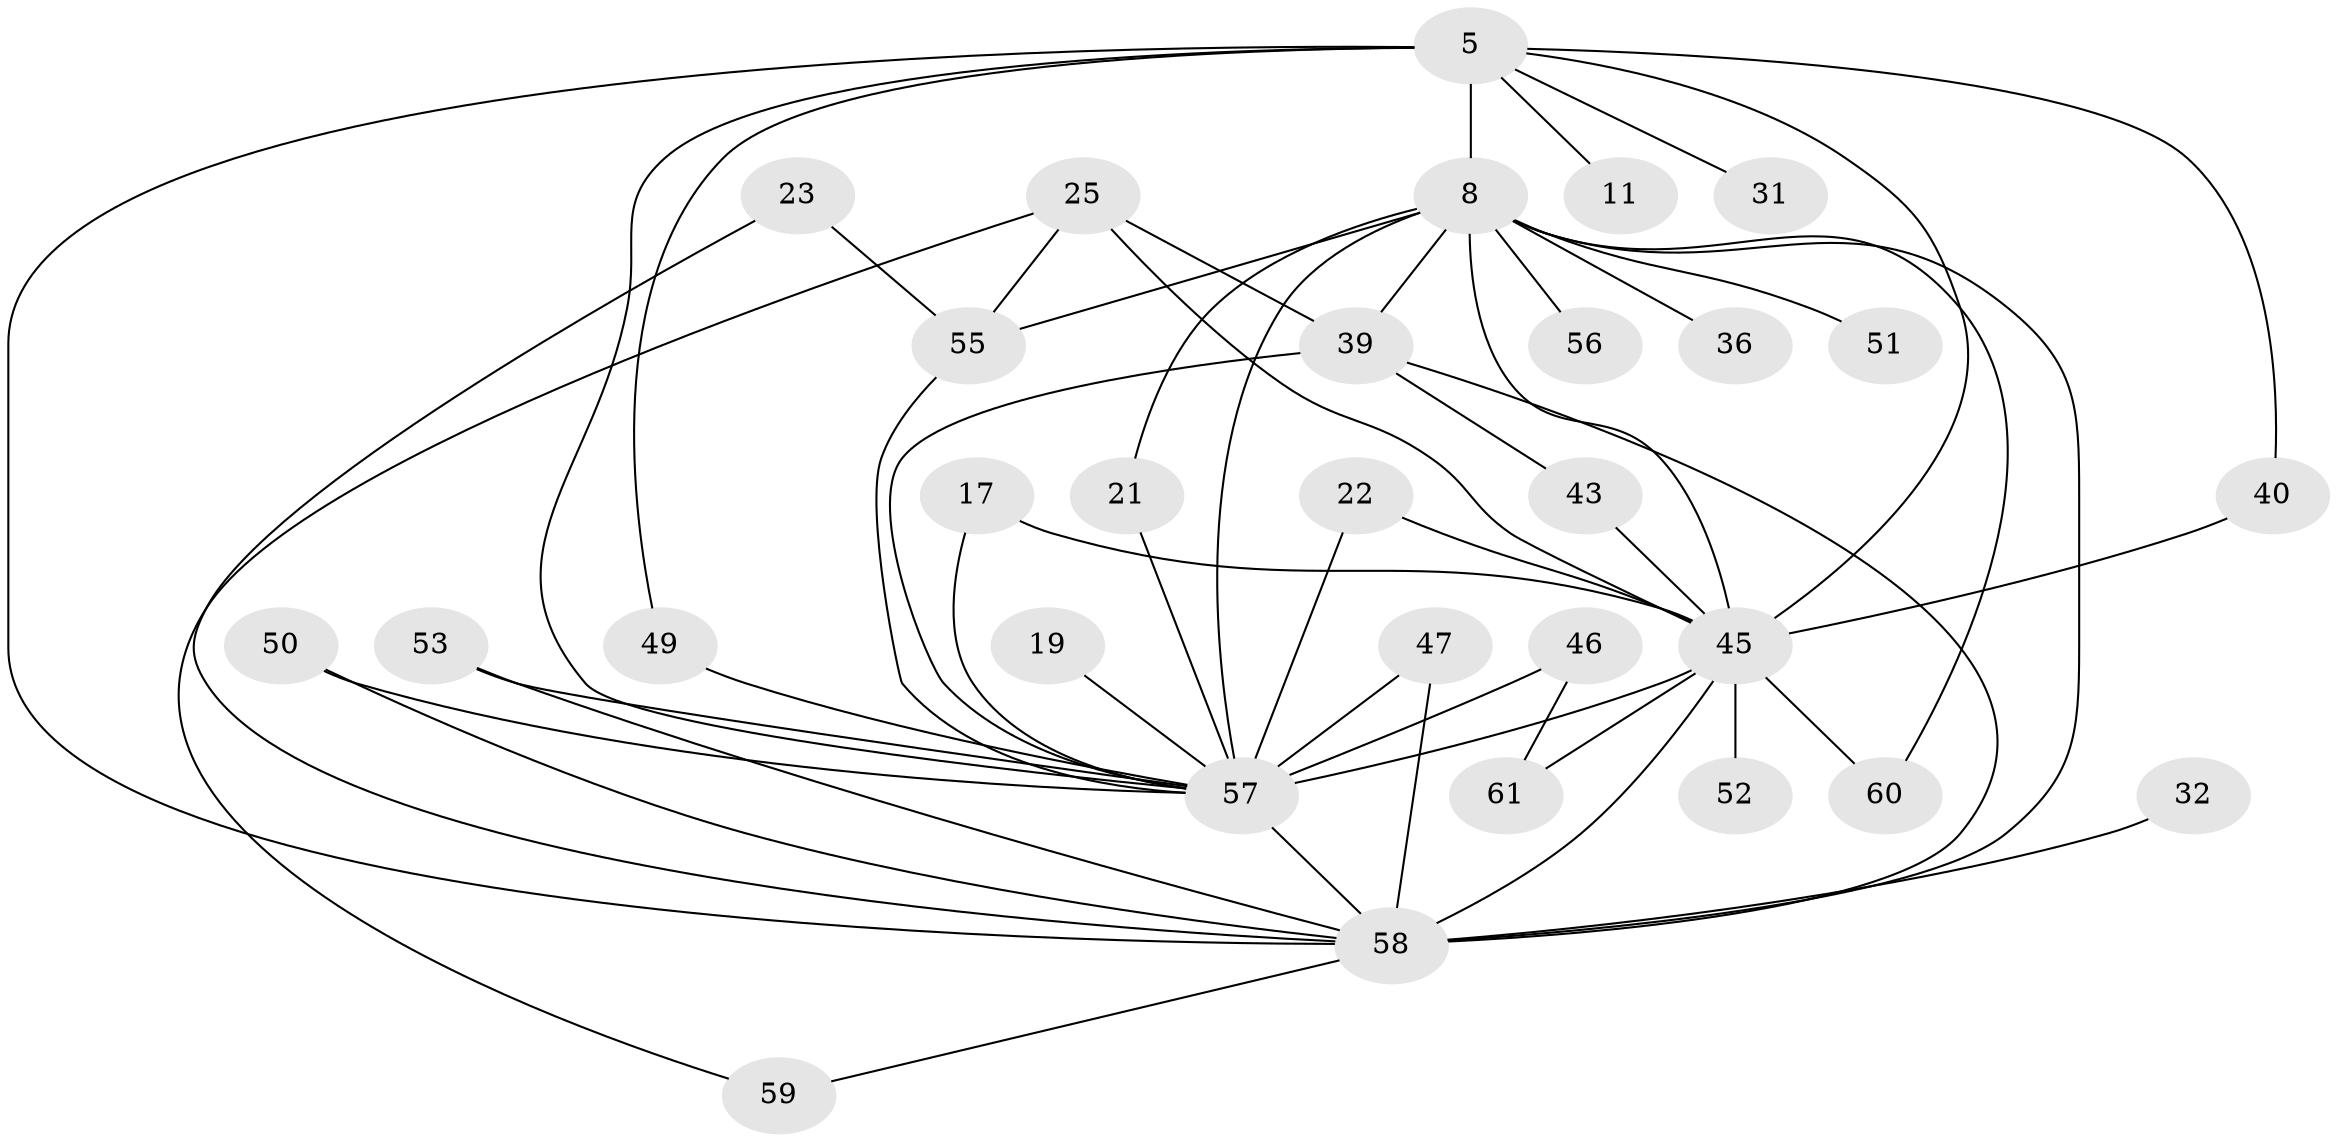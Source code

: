 // original degree distribution, {12: 0.01639344262295082, 14: 0.01639344262295082, 19: 0.01639344262295082, 17: 0.03278688524590164, 13: 0.01639344262295082, 15: 0.01639344262295082, 20: 0.01639344262295082, 16: 0.01639344262295082, 18: 0.01639344262295082, 2: 0.4918032786885246, 4: 0.08196721311475409, 3: 0.22950819672131148, 5: 0.01639344262295082, 6: 0.01639344262295082}
// Generated by graph-tools (version 1.1) at 2025/44/03/09/25 04:44:04]
// undirected, 30 vertices, 53 edges
graph export_dot {
graph [start="1"]
  node [color=gray90,style=filled];
  5 [super="+2"];
  8 [super="+7"];
  11;
  17;
  19;
  21;
  22;
  23;
  25 [super="+18"];
  31;
  32;
  36;
  39 [super="+30+27"];
  40;
  43;
  45 [super="+37+20"];
  46;
  47 [super="+29"];
  49 [super="+35"];
  50 [super="+38"];
  51 [super="+34"];
  52;
  53 [super="+48"];
  55 [super="+44+41"];
  56;
  57 [super="+14+42+33+4"];
  58 [super="+12+28+6"];
  59;
  60 [super="+54"];
  61;
  5 -- 8 [weight=4];
  5 -- 11 [weight=2];
  5 -- 31 [weight=2];
  5 -- 40;
  5 -- 49;
  5 -- 45 [weight=6];
  5 -- 58 [weight=4];
  5 -- 57 [weight=5];
  8 -- 36 [weight=2];
  8 -- 39 [weight=2];
  8 -- 51 [weight=3];
  8 -- 55 [weight=4];
  8 -- 56 [weight=2];
  8 -- 21;
  8 -- 45 [weight=6];
  8 -- 60;
  8 -- 58 [weight=5];
  8 -- 57 [weight=5];
  17 -- 45;
  17 -- 57;
  19 -- 57 [weight=2];
  21 -- 57;
  22 -- 45;
  22 -- 57;
  23 -- 55;
  23 -- 58;
  25 -- 59;
  25 -- 55;
  25 -- 45 [weight=2];
  25 -- 39;
  32 -- 58;
  39 -- 43;
  39 -- 58;
  39 -- 57;
  40 -- 45;
  43 -- 45;
  45 -- 52 [weight=2];
  45 -- 57 [weight=7];
  45 -- 60 [weight=2];
  45 -- 61;
  45 -- 58 [weight=5];
  46 -- 61;
  46 -- 57 [weight=2];
  47 -- 57 [weight=3];
  47 -- 58 [weight=2];
  49 -- 57 [weight=2];
  50 -- 58;
  50 -- 57 [weight=2];
  53 -- 58;
  53 -- 57;
  55 -- 57;
  57 -- 58 [weight=4];
  58 -- 59;
}
